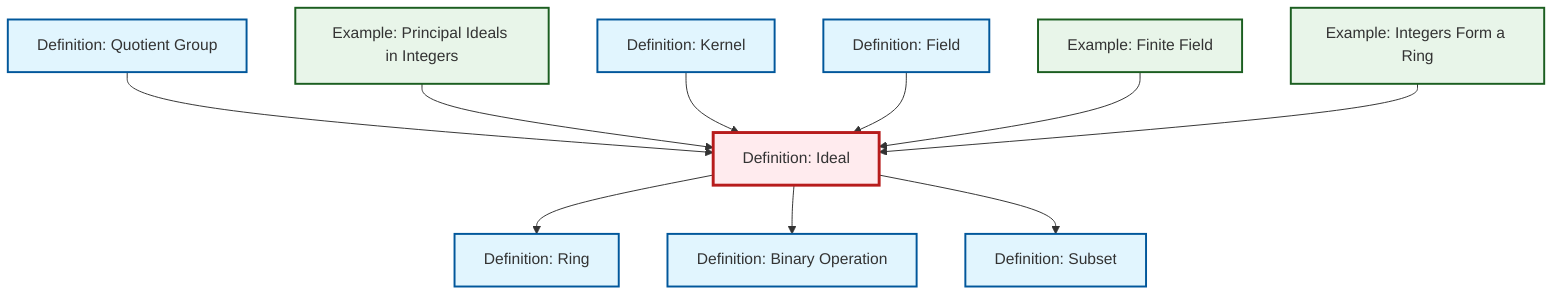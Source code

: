 graph TD
    classDef definition fill:#e1f5fe,stroke:#01579b,stroke-width:2px
    classDef theorem fill:#f3e5f5,stroke:#4a148c,stroke-width:2px
    classDef axiom fill:#fff3e0,stroke:#e65100,stroke-width:2px
    classDef example fill:#e8f5e9,stroke:#1b5e20,stroke-width:2px
    classDef current fill:#ffebee,stroke:#b71c1c,stroke-width:3px
    def-subset["Definition: Subset"]:::definition
    def-kernel["Definition: Kernel"]:::definition
    def-ideal["Definition: Ideal"]:::definition
    def-field["Definition: Field"]:::definition
    ex-principal-ideal["Example: Principal Ideals in Integers"]:::example
    def-quotient-group["Definition: Quotient Group"]:::definition
    def-binary-operation["Definition: Binary Operation"]:::definition
    def-ring["Definition: Ring"]:::definition
    ex-finite-field["Example: Finite Field"]:::example
    ex-integers-ring["Example: Integers Form a Ring"]:::example
    def-quotient-group --> def-ideal
    def-ideal --> def-ring
    ex-principal-ideal --> def-ideal
    def-ideal --> def-binary-operation
    def-ideal --> def-subset
    def-kernel --> def-ideal
    def-field --> def-ideal
    ex-finite-field --> def-ideal
    ex-integers-ring --> def-ideal
    class def-ideal current